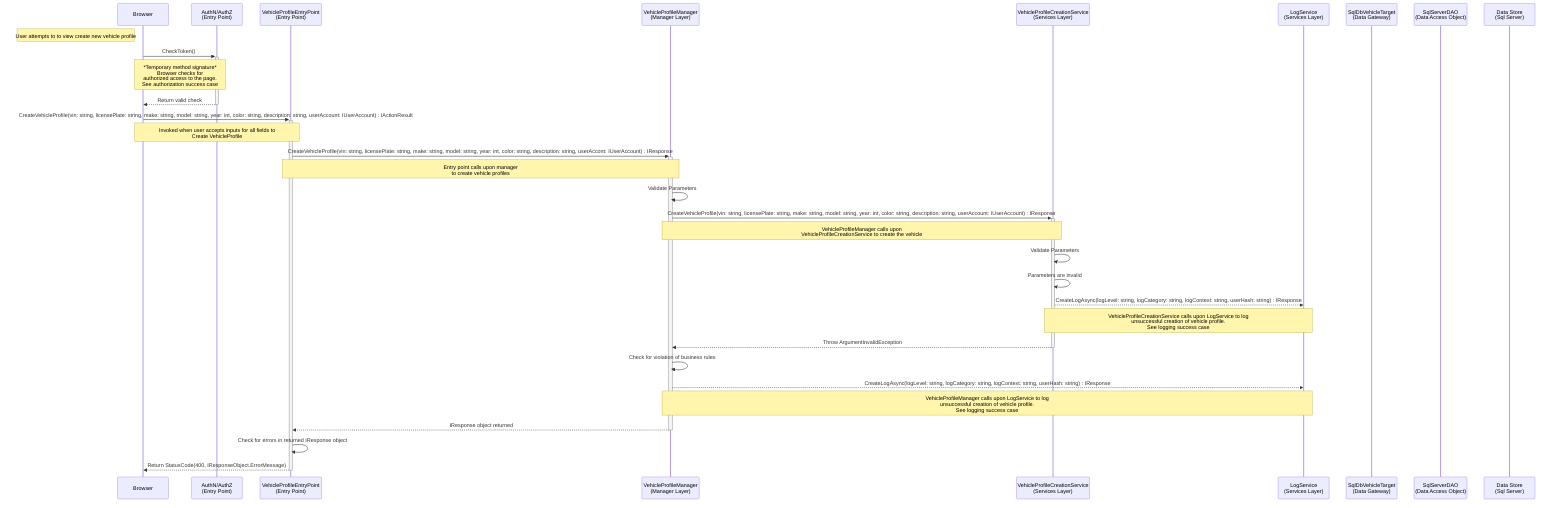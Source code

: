 sequenceDiagram
participant u as Browser
participant az as AuthN/AuthZ<br>(Entry Point)
participant e as VehicleProfileEntryPoint<br>(Entry Point)
participant vpm as VehicleProfileManager<br>(Manager Layer)
participant vps as VehicleProfileCreationService<br>(Services Layer)
participant ll as LogService<br>(Services Layer)
participant dg as SqlDbVehicleTarget<br>(Data Gateway)
participant da as SqlServerDAO<br>(Data Access Object)
participant ds as Data Store<br>(Sql Server)

Note Left of u: User attempts to to view create new vehicle profile
u->>+az: CheckToken() 
    Note over u,az: *Temporary method signature*<br>Browser checks for<br>authorized access to the page.<br>See authorization success case
az-->>-u: Return valid check

u->>+e: CreateVehicleProfile(vin: string, licensePlate: string, make: string, model: string, year: int, color: string, description: string, userAccount: IUserAccount) : IActionResult
    Note over u,e: Invoked when user accepts inputs for all fields to<br>Create VehicleProfile

    e->>+vpm: CreateVehicleProfile(vin: string, licensePlate: string, make: string, model: string, year: int, color: string, description: string, userAccont: IUserAccount) : IResponse
        Note over e,vpm: Entry point calls upon manager<br>to create vehicle profiles
        
        vpm->>vpm: Validate Parameters

        vpm->>+vps: CreateVehicleProfile(vin: string, licensePlate: string, make: string, model: string, year: int, color: string, description: string, userAccount: IUserAccount) : IResponse
            Note over vpm,vps: VehicleProfileManager calls upon<br>VehicleProfileCreationService to create the vehicle

            vps->>vps: Validate Parameters

            vps->>vps: Parameters are invalid

            # Log unsuccessful vehicle creation
            vps-->>ll: CreateLogAsync(logLevel: string, logCategory: string, logContext: string, userHash: string) : IResponse
                Note over vps,ll: VehicleProfileCreationService calls upon LogService to log<br>unsuccessful creation of vehicle profile.<br>See logging success case

        vps-->>-vpm: Throw ArgumentInvalidException

        vpm->>vpm: Check for violation of business rules

        # Log unsuccessful vehicle creation
        vpm-->>ll: CreateLogAsync(logLevel: string, logCategory: string, logContext: string, userHash: string) : IResponse
            Note over vpm,ll: VehicleProfileManager calls upon LogService to log<br>unsuccessful creation of vehicle profile.<br>See logging success case

    vpm-->>-e: IResponse object returned

    e->>e: Check for errors in returned IResponse object

e-->>-u: Return StatusCode(400, IResponseObject.ErrorMessage)